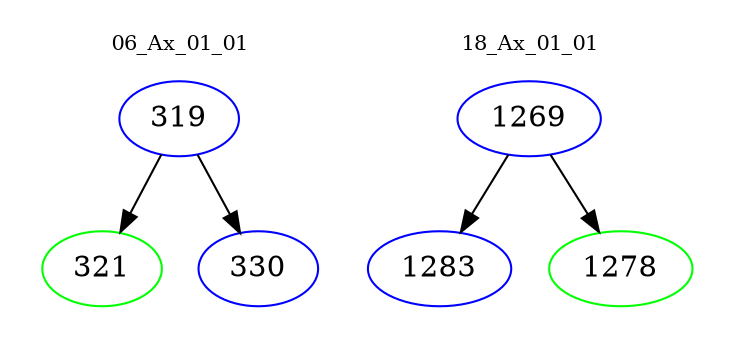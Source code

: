digraph{
subgraph cluster_0 {
color = white
label = "06_Ax_01_01";
fontsize=10;
T0_319 [label="319", color="blue"]
T0_319 -> T0_321 [color="black"]
T0_321 [label="321", color="green"]
T0_319 -> T0_330 [color="black"]
T0_330 [label="330", color="blue"]
}
subgraph cluster_1 {
color = white
label = "18_Ax_01_01";
fontsize=10;
T1_1269 [label="1269", color="blue"]
T1_1269 -> T1_1283 [color="black"]
T1_1283 [label="1283", color="blue"]
T1_1269 -> T1_1278 [color="black"]
T1_1278 [label="1278", color="green"]
}
}
